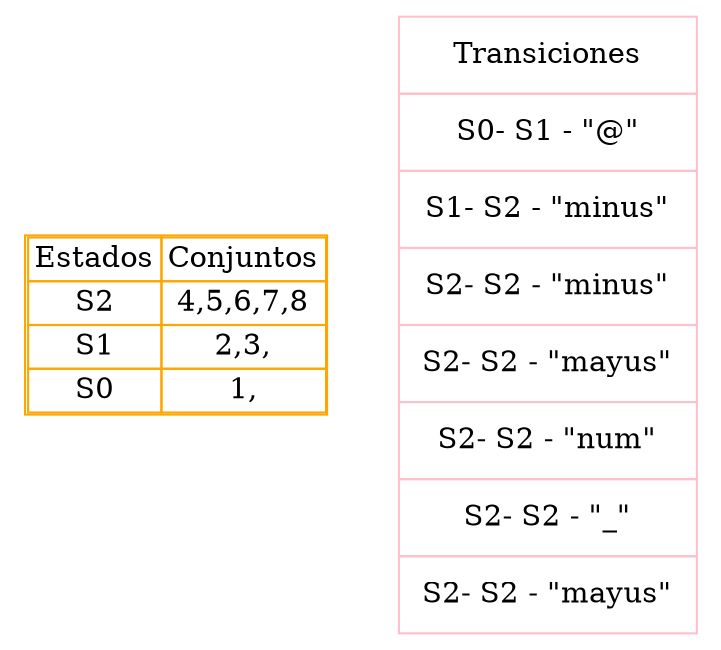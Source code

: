 digraph G{
tbl [
shape=plaintext
label=<
<table color='orange' cellspacing='0'>
<tr><td>Estados</td><td>Conjuntos</td></tr>
<tr><td>S2</td><td>4,5,6,7,8</td></tr>
<tr><td>S1</td><td>2,3,</td></tr>
<tr><td>S0</td><td>1,</td></tr>
</table>
>];
tb2 [
shape=plaintext
label=<
 <table color='pink' border='0' cellborder='1' cellpadding='10' cellspacing='0'>
<tr><td>Transiciones</td></tr>
<tr><td>S0- S1 - "@"</td></tr>
<tr><td>S1- S2 - "minus"</td></tr>
<tr><td>S2- S2 - "minus"</td></tr>
<tr><td>S2- S2 - "mayus"</td></tr>
<tr><td>S2- S2 - "num"</td></tr>
<tr><td>S2- S2 - "_"</td></tr>
<tr><td>S2- S2 - "mayus"</td></tr>
</table>
>];
}
